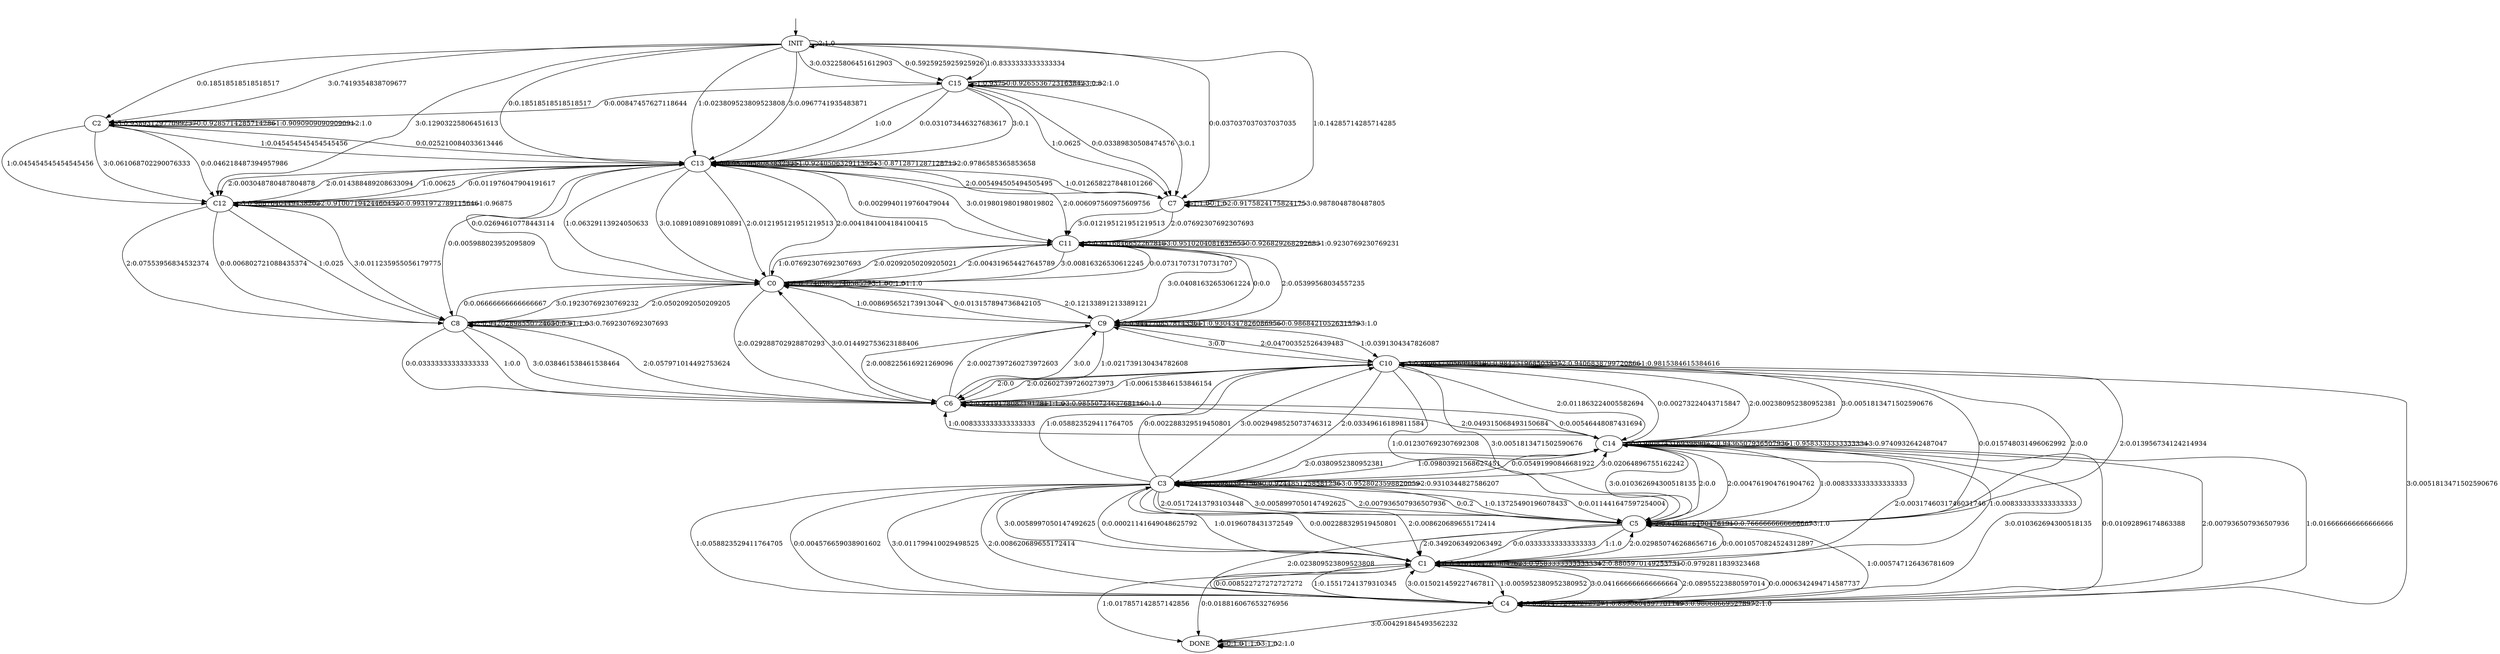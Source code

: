 digraph mdp_dqn {
q0 [label=INIT];
q1 [label=C13];
q2 [label=C15];
q3 [label=C2];
q4 [label=C7];
q5 [label=C12];
q6 [label=C0];
q7 [label=C8];
q8 [label=C11];
q9 [label=C6];
q10 [label=C9];
q11 [label=C14];
q12 [label=C10];
q13 [label=C4];
q14 [label=C1];
q15 [label=C5];
q16 [label=DONE];
q17 [label=C3];
q0 -> q1  [label="0:0.18518518518518517"];
q0 -> q3  [label="0:0.18518518518518517"];
q0 -> q2  [label="0:0.5925925925925926"];
q0 -> q4  [label="0:0.037037037037037035"];
q0 -> q2  [label="1:0.8333333333333334"];
q0 -> q4  [label="1:0.14285714285714285"];
q0 -> q1  [label="1:0.023809523809523808"];
q0 -> q3  [label="3:0.7419354838709677"];
q0 -> q1  [label="3:0.0967741935483871"];
q0 -> q5  [label="3:0.12903225806451613"];
q0 -> q2  [label="3:0.03225806451612903"];
q0 -> q0  [label="2:1.0"];
q1 -> q1  [label="0:0.9520958083832335"];
q1 -> q5  [label="0:0.011976047904191617"];
q1 -> q6  [label="0:0.02694610778443114"];
q1 -> q8  [label="0:0.0029940119760479044"];
q1 -> q7  [label="0:0.005988023952095809"];
q1 -> q1  [label="1:0.9240506329113924"];
q1 -> q4  [label="1:0.012658227848101266"];
q1 -> q6  [label="1:0.06329113924050633"];
q1 -> q1  [label="3:0.8712871287128713"];
q1 -> q6  [label="3:0.10891089108910891"];
q1 -> q8  [label="3:0.019801980198019802"];
q1 -> q1  [label="2:0.9786585365853658"];
q1 -> q6  [label="2:0.012195121951219513"];
q1 -> q5  [label="2:0.003048780487804878"];
q1 -> q8  [label="2:0.006097560975609756"];
q2 -> q2  [label="1:0.9375"];
q2 -> q4  [label="1:0.0625"];
q2 -> q1  [label="1:0.0"];
q2 -> q2  [label="0:0.9265536723163842"];
q2 -> q1  [label="0:0.031073446327683617"];
q2 -> q4  [label="0:0.03389830508474576"];
q2 -> q3  [label="0:0.00847457627118644"];
q2 -> q2  [label="3:0.8"];
q2 -> q4  [label="3:0.1"];
q2 -> q1  [label="3:0.1"];
q2 -> q2  [label="2:1.0"];
q3 -> q3  [label="3:0.9389312977099237"];
q3 -> q5  [label="3:0.061068702290076333"];
q3 -> q3  [label="0:0.9285714285714286"];
q3 -> q5  [label="0:0.046218487394957986"];
q3 -> q1  [label="0:0.025210084033613446"];
q3 -> q3  [label="1:0.9090909090909091"];
q3 -> q1  [label="1:0.045454545454545456"];
q3 -> q5  [label="1:0.045454545454545456"];
q3 -> q3  [label="2:1.0"];
q4 -> q4  [label="1:1.0"];
q4 -> q4  [label="0:1.0"];
q4 -> q4  [label="2:0.9175824175824175"];
q4 -> q8  [label="2:0.07692307692307693"];
q4 -> q1  [label="2:0.005494505494505495"];
q4 -> q4  [label="3:0.9878048780487805"];
q4 -> q8  [label="3:0.012195121951219513"];
q5 -> q5  [label="3:0.9887640449438202"];
q5 -> q7  [label="3:0.011235955056179775"];
q5 -> q5  [label="2:0.9100719424460432"];
q5 -> q1  [label="2:0.014388489208633094"];
q5 -> q7  [label="2:0.07553956834532374"];
q5 -> q5  [label="0:0.9931972789115646"];
q5 -> q7  [label="0:0.006802721088435374"];
q5 -> q5  [label="1:0.96875"];
q5 -> q7  [label="1:0.025"];
q5 -> q1  [label="1:0.00625"];
q6 -> q6  [label="2:0.7740585774058577"];
q6 -> q7  [label="2:0.0502092050209205"];
q6 -> q1  [label="2:0.0041841004184100415"];
q6 -> q8  [label="2:0.02092050209205021"];
q6 -> q10  [label="2:0.12133891213389121"];
q6 -> q9  [label="2:0.029288702928870293"];
q6 -> q6  [label="3:1.0"];
q6 -> q6  [label="0:1.0"];
q6 -> q6  [label="1:1.0"];
q7 -> q7  [label="2:0.9420289855072463"];
q7 -> q9  [label="2:0.057971014492753624"];
q7 -> q7  [label="0:0.9"];
q7 -> q6  [label="0:0.06666666666666667"];
q7 -> q9  [label="0:0.03333333333333333"];
q7 -> q7  [label="1:1.0"];
q7 -> q9  [label="1:0.0"];
q7 -> q7  [label="3:0.7692307692307693"];
q7 -> q9  [label="3:0.038461538461538464"];
q7 -> q6  [label="3:0.19230769230769232"];
q8 -> q8  [label="2:0.9416846652267818"];
q8 -> q10  [label="2:0.05399568034557235"];
q8 -> q6  [label="2:0.004319654427645789"];
q8 -> q8  [label="3:0.9510204081632653"];
q8 -> q10  [label="3:0.04081632653061224"];
q8 -> q6  [label="3:0.00816326530612245"];
q8 -> q8  [label="0:0.926829268292683"];
q8 -> q6  [label="0:0.07317073170731707"];
q8 -> q10  [label="0:0.0"];
q8 -> q8  [label="1:0.9230769230769231"];
q8 -> q6  [label="1:0.07692307692307693"];
q9 -> q9  [label="2:0.9219178082191781"];
q9 -> q11  [label="2:0.049315068493150684"];
q9 -> q12  [label="2:0.026027397260273973"];
q9 -> q10  [label="2:0.0027397260273972603"];
q9 -> q9  [label="1:1.0"];
q9 -> q9  [label="3:0.9855072463768116"];
q9 -> q6  [label="3:0.014492753623188406"];
q9 -> q10  [label="3:0.0"];
q9 -> q9  [label="0:1.0"];
q10 -> q10  [label="2:0.9447708578143361"];
q10 -> q12  [label="2:0.04700352526439483"];
q10 -> q9  [label="2:0.008225616921269096"];
q10 -> q6  [label="1:0.008695652173913044"];
q10 -> q10  [label="1:0.9304347826086956"];
q10 -> q9  [label="1:0.021739130434782608"];
q10 -> q12  [label="1:0.0391304347826087"];
q10 -> q6  [label="0:0.013157894736842105"];
q10 -> q10  [label="0:0.9868421052631579"];
q10 -> q10  [label="3:1.0"];
q11 -> q9  [label="0:0.00546448087431694"];
q11 -> q11  [label="0:0.9808743169398907"];
q11 -> q12  [label="0:0.00273224043715847"];
q11 -> q13  [label="0:0.01092896174863388"];
q11 -> q11  [label="2:0.9436507936507936"];
q11 -> q17  [label="2:0.0380952380952381"];
q11 -> q12  [label="2:0.002380952380952381"];
q11 -> q13  [label="2:0.007936507936507936"];
q11 -> q15  [label="2:0.004761904761904762"];
q11 -> q14  [label="2:0.0031746031746031746"];
q11 -> q11  [label="1:0.9583333333333334"];
q11 -> q9  [label="1:0.008333333333333333"];
q11 -> q13  [label="1:0.016666666666666666"];
q11 -> q15  [label="1:0.008333333333333333"];
q11 -> q14  [label="1:0.008333333333333333"];
q11 -> q11  [label="3:0.9740932642487047"];
q11 -> q12  [label="3:0.0051813471502590676"];
q11 -> q15  [label="3:0.010362694300518135"];
q11 -> q13  [label="3:0.010362694300518135"];
q12 -> q12  [label="3:0.9896373056994818"];
q12 -> q15  [label="3:0.0051813471502590676"];
q12 -> q10  [label="3:0.0"];
q12 -> q13  [label="3:0.0051813471502590676"];
q12 -> q12  [label="0:0.984251968503937"];
q12 -> q15  [label="0:0.015748031496062992"];
q12 -> q12  [label="2:0.9406838799720866"];
q12 -> q11  [label="2:0.011863224005582694"];
q12 -> q17  [label="2:0.03349616189811584"];
q12 -> q9  [label="2:0.0"];
q12 -> q15  [label="2:0.013956734124214934"];
q12 -> q9  [label="1:0.006153846153846154"];
q12 -> q12  [label="1:0.9815384615384616"];
q12 -> q15  [label="1:0.012307692307692308"];
q13 -> q13  [label="0:0.9914772727272727"];
q13 -> q14  [label="0:0.008522727272727272"];
q13 -> q14  [label="1:0.15517241379310345"];
q13 -> q13  [label="1:0.8390804597701149"];
q13 -> q15  [label="1:0.005747126436781609"];
q13 -> q13  [label="3:0.98068669527897"];
q13 -> q16  [label="3:0.004291845493562232"];
q13 -> q14  [label="3:0.015021459227467811"];
q13 -> q13  [label="2:1.0"];
q14 -> q14  [label="1:0.9761904761904762"];
q14 -> q16  [label="1:0.017857142857142856"];
q14 -> q13  [label="1:0.005952380952380952"];
q14 -> q14  [label="3:0.9583333333333334"];
q14 -> q13  [label="3:0.041666666666666664"];
q14 -> q14  [label="2:0.8805970149253731"];
q14 -> q13  [label="2:0.08955223880597014"];
q14 -> q15  [label="2:0.029850746268656716"];
q14 -> q14  [label="0:0.9792811839323468"];
q14 -> q13  [label="0:0.0006342494714587737"];
q14 -> q16  [label="0:0.018816067653276956"];
q14 -> q15  [label="0:0.0010570824524312897"];
q14 -> q17  [label="0:0.00021141649048625792"];
q15 -> q15  [label="2:0.6190476190476191"];
q15 -> q14  [label="2:0.3492063492063492"];
q15 -> q17  [label="2:0.007936507936507936"];
q15 -> q12  [label="2:0.0"];
q15 -> q11  [label="2:0.0"];
q15 -> q13  [label="2:0.023809523809523808"];
q15 -> q15  [label="0:0.7666666666666667"];
q15 -> q17  [label="0:0.2"];
q15 -> q14  [label="0:0.03333333333333333"];
q15 -> q14  [label="1:1.0"];
q15 -> q15  [label="3:1.0"];
q16 -> q16  [label="0:1.0"];
q16 -> q16  [label="1:1.0"];
q16 -> q16  [label="3:1.0"];
q16 -> q16  [label="2:1.0"];
q17 -> q11  [label="1:0.09803921568627451"];
q17 -> q17  [label="1:0.6274509803921569"];
q17 -> q15  [label="1:0.13725490196078433"];
q17 -> q12  [label="1:0.058823529411764705"];
q17 -> q13  [label="1:0.058823529411764705"];
q17 -> q14  [label="1:0.0196078431372549"];
q17 -> q11  [label="0:0.05491990846681922"];
q17 -> q17  [label="0:0.9244851258581236"];
q17 -> q12  [label="0:0.002288329519450801"];
q17 -> q13  [label="0:0.004576659038901602"];
q17 -> q15  [label="0:0.011441647597254004"];
q17 -> q14  [label="0:0.002288329519450801"];
q17 -> q11  [label="3:0.02064896755162242"];
q17 -> q12  [label="3:0.0029498525073746312"];
q17 -> q15  [label="3:0.0058997050147492625"];
q17 -> q13  [label="3:0.011799410029498525"];
q17 -> q17  [label="3:0.9528023598820059"];
q17 -> q14  [label="3:0.0058997050147492625"];
q17 -> q17  [label="2:0.9310344827586207"];
q17 -> q15  [label="2:0.05172413793103448"];
q17 -> q13  [label="2:0.008620689655172414"];
q17 -> q14  [label="2:0.008620689655172414"];
__start0 [label="", shape=none];
__start0 -> q0  [label=""];
}
